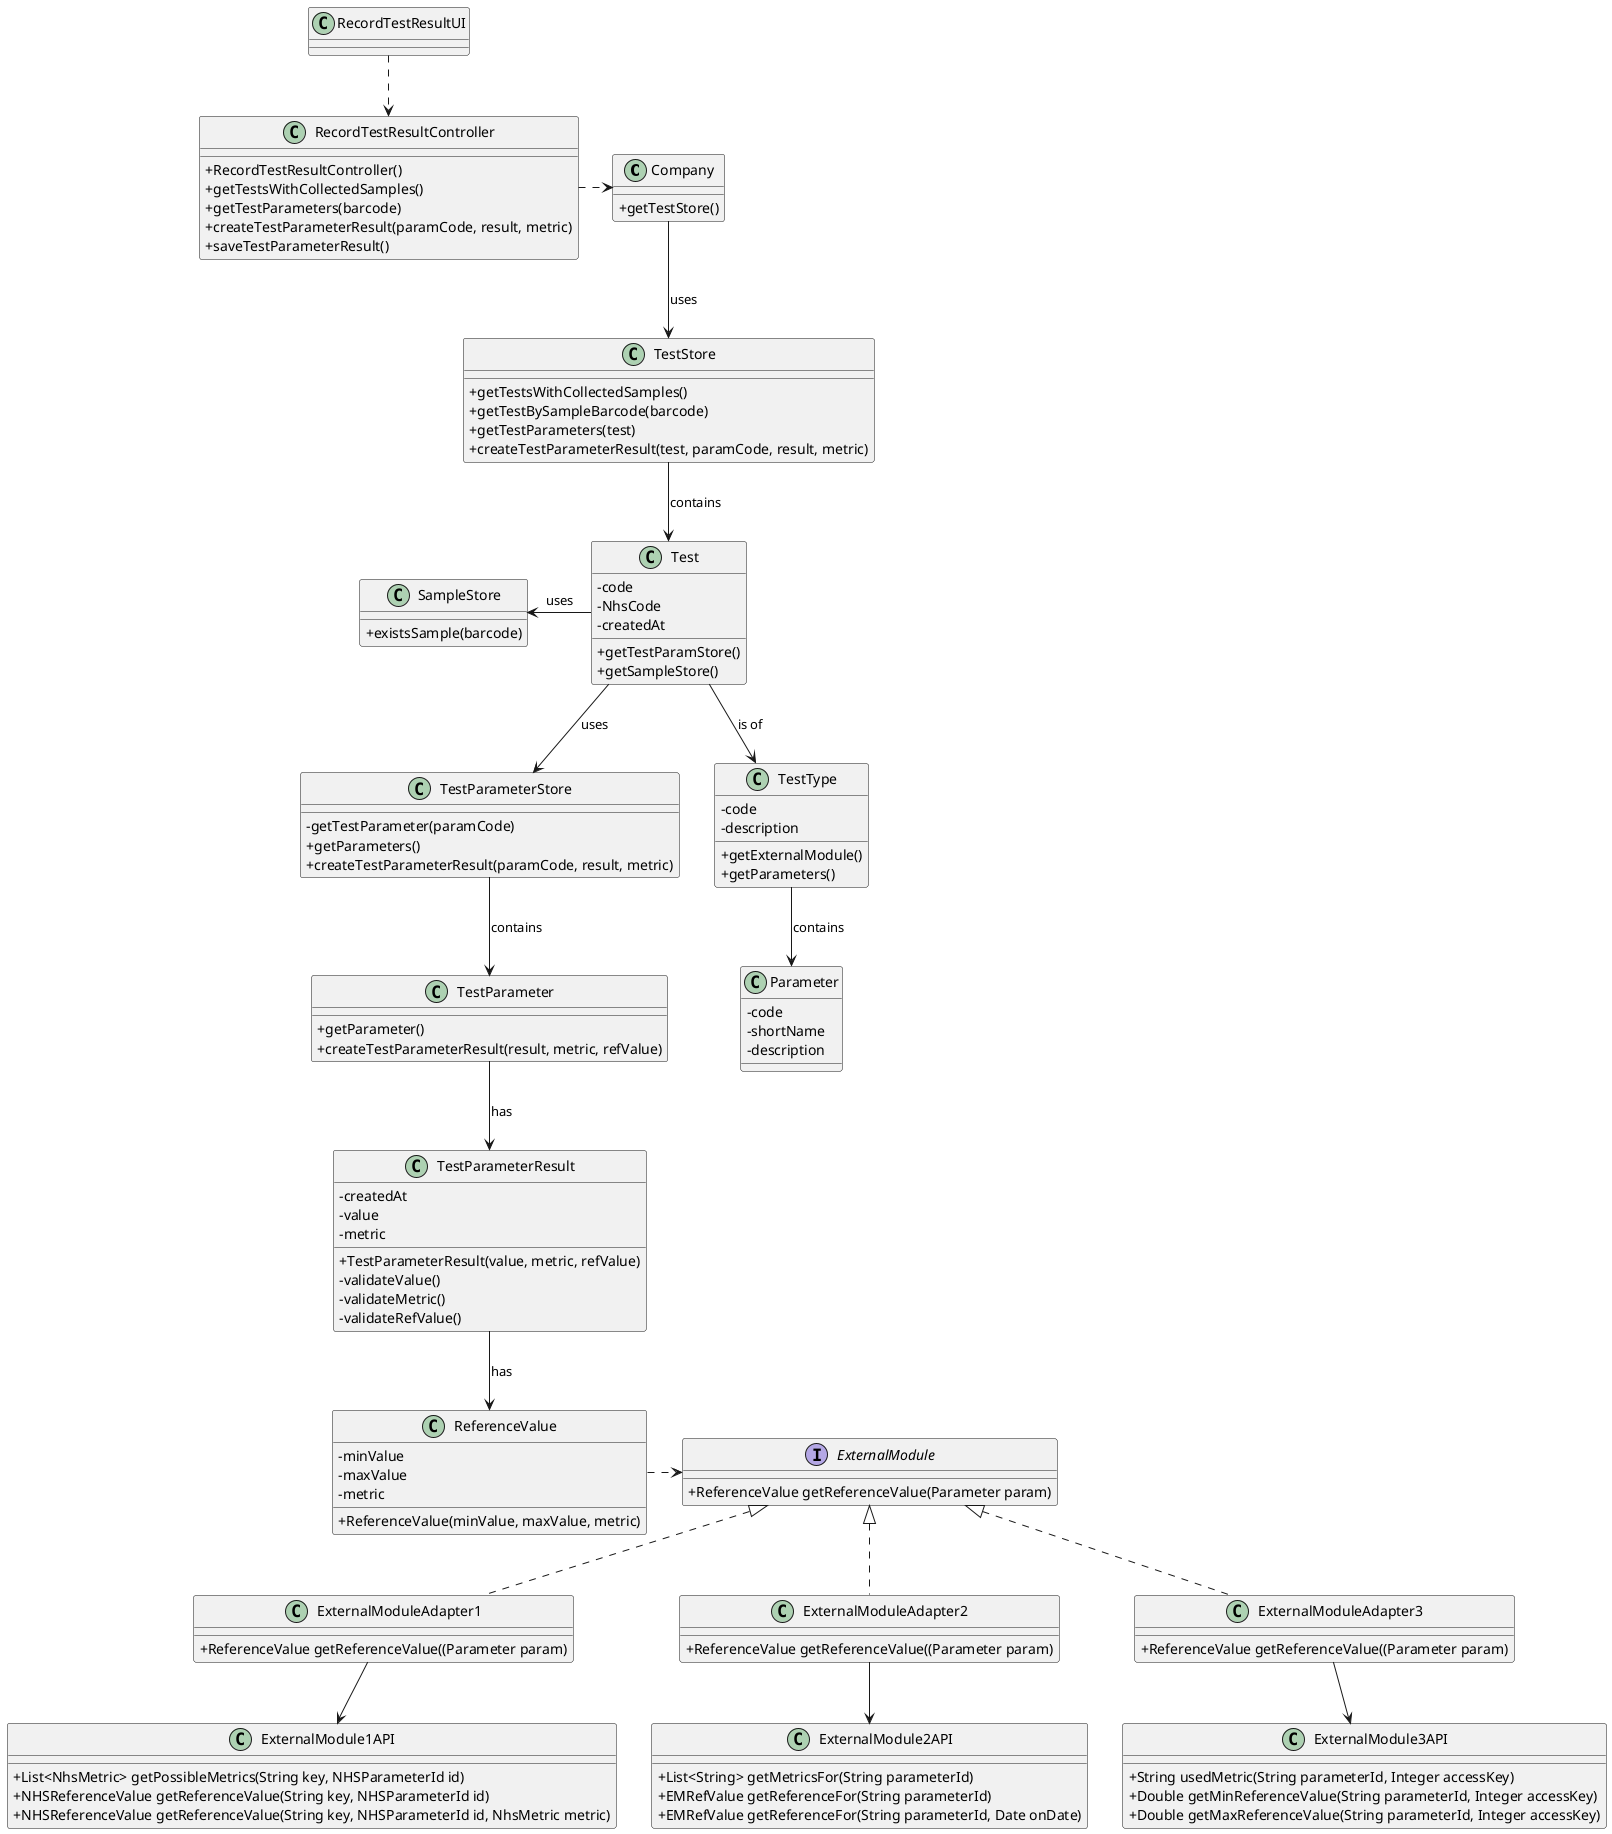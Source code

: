 @startuml
skinparam classAttributeIconSize 0
class Company {
+ getTestStore()
}
class Test {
-code
-NhsCode
-createdAt
+ getTestParamStore()
+ getSampleStore()
}
class SampleStore {
+ existsSample(barcode)
}
class TestParameterStore {
- getTestParameter(paramCode)
+ getParameters()
+ createTestParameterResult(paramCode, result, metric)
}
class TestType {
-code
-description
+ getExternalModule()
+ getParameters()
}
class TestParameter {
+ getParameter()
+ createTestParameterResult(result, metric, refValue)
}
class TestStore {
+ getTestsWithCollectedSamples()
+ getTestBySampleBarcode(barcode)
+ getTestParameters(test)
+ createTestParameterResult(test, paramCode, result, metric)
}
class Parameter {
-code
-shortName
-description
}
class ReferenceValue {
-minValue
-maxValue
-metric
+ReferenceValue(minValue, maxValue, metric)
}
class TestParameterResult {
-createdAt
-value
-metric
+ TestParameterResult(value, metric, refValue)
- validateValue()
- validateMetric()
- validateRefValue()
}
interface ExternalModule {
+ ReferenceValue getReferenceValue(Parameter param)
}
class ExternalModuleAdapter1 {
+ ReferenceValue getReferenceValue((Parameter param)
}
class ExternalModule1API {
+ List<NhsMetric> getPossibleMetrics(String key, NHSParameterId id)
+ NHSReferenceValue getReferenceValue(String key, NHSParameterId id)
+ NHSReferenceValue getReferenceValue(String key, NHSParameterId id, NhsMetric metric)
}
class ExternalModuleAdapter2 {
+ ReferenceValue getReferenceValue((Parameter param)
}
class ExternalModule2API {
+ List<String> getMetricsFor(String parameterId)
+ EMRefValue getReferenceFor(String parameterId)
+ EMRefValue getReferenceFor(String parameterId, Date onDate)
}
class ExternalModuleAdapter3 {
+ ReferenceValue getReferenceValue((Parameter param)
}
class ExternalModule3API {
+ String usedMetric(String parameterId, Integer accessKey)
+ Double getMinReferenceValue(String parameterId, Integer accessKey)
+ Double getMaxReferenceValue(String parameterId, Integer accessKey)
}
class RecordTestResultUI
class RecordTestResultController {
+ RecordTestResultController()
+ getTestsWithCollectedSamples()
+ getTestParameters(barcode)
+ createTestParameterResult(paramCode, result, metric)
+ saveTestParameterResult()
}

RecordTestResultUI ..> RecordTestResultController
RecordTestResultController .right.> Company
Company --> TestStore : uses
TestStore --> Test : contains
ReferenceValue .right.> ExternalModule
Test -left-> SampleStore: uses
Test --> TestParameterStore: uses
TestParameterStore --> TestParameter : contains
Test --> TestType : is of
TestType --> Parameter : contains
TestParameter --> TestParameterResult : has
TestParameterResult --> ReferenceValue : has
ExternalModule <|.. ExternalModuleAdapter1
ExternalModule <|.. ExternalModuleAdapter2
ExternalModule <|.. ExternalModuleAdapter3
ExternalModuleAdapter1 --> ExternalModule1API
ExternalModuleAdapter2 --> ExternalModule2API
ExternalModuleAdapter3 --> ExternalModule3API
@enduml